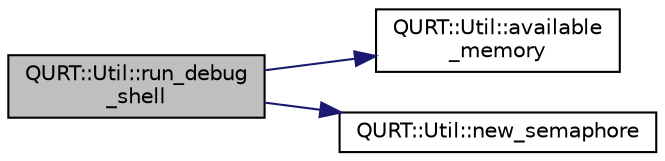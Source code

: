 digraph "QURT::Util::run_debug_shell"
{
 // INTERACTIVE_SVG=YES
  edge [fontname="Helvetica",fontsize="10",labelfontname="Helvetica",labelfontsize="10"];
  node [fontname="Helvetica",fontsize="10",shape=record];
  rankdir="LR";
  Node1 [label="QURT::Util::run_debug\l_shell",height=0.2,width=0.4,color="black", fillcolor="grey75", style="filled", fontcolor="black"];
  Node1 -> Node2 [color="midnightblue",fontsize="10",style="solid",fontname="Helvetica"];
  Node2 [label="QURT::Util::available\l_memory",height=0.2,width=0.4,color="black", fillcolor="white", style="filled",URL="$classQURT_1_1Util.html#a11568c65d7cf0ca6cb0caaea17de4bff"];
  Node1 -> Node3 [color="midnightblue",fontsize="10",style="solid",fontname="Helvetica"];
  Node3 [label="QURT::Util::new_semaphore",height=0.2,width=0.4,color="black", fillcolor="white", style="filled",URL="$classQURT_1_1Util.html#ab09454522169e665b3c71d72bd00072e"];
}
